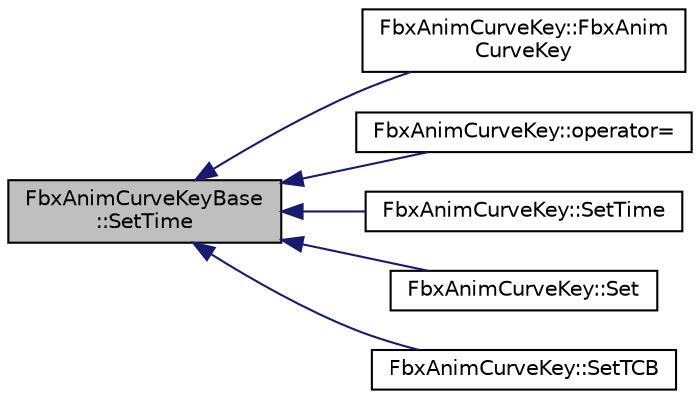 digraph "FbxAnimCurveKeyBase::SetTime"
{
  edge [fontname="Helvetica",fontsize="10",labelfontname="Helvetica",labelfontsize="10"];
  node [fontname="Helvetica",fontsize="10",shape=record];
  rankdir="LR";
  Node10 [label="FbxAnimCurveKeyBase\l::SetTime",height=0.2,width=0.4,color="black", fillcolor="grey75", style="filled", fontcolor="black"];
  Node10 -> Node11 [dir="back",color="midnightblue",fontsize="10",style="solid",fontname="Helvetica"];
  Node11 [label="FbxAnimCurveKey::FbxAnim\lCurveKey",height=0.2,width=0.4,color="black", fillcolor="white", style="filled",URL="$class_fbx_anim_curve_key.html#a5fc23a90c53bc0655161813ee4f6ae00"];
  Node10 -> Node12 [dir="back",color="midnightblue",fontsize="10",style="solid",fontname="Helvetica"];
  Node12 [label="FbxAnimCurveKey::operator=",height=0.2,width=0.4,color="black", fillcolor="white", style="filled",URL="$class_fbx_anim_curve_key.html#a13c344143cd73f6809edbbb91df08c0e"];
  Node10 -> Node13 [dir="back",color="midnightblue",fontsize="10",style="solid",fontname="Helvetica"];
  Node13 [label="FbxAnimCurveKey::SetTime",height=0.2,width=0.4,color="black", fillcolor="white", style="filled",URL="$class_fbx_anim_curve_key.html#a6ebc96b8346a345534c0eb2e1b6d9291"];
  Node10 -> Node14 [dir="back",color="midnightblue",fontsize="10",style="solid",fontname="Helvetica"];
  Node14 [label="FbxAnimCurveKey::Set",height=0.2,width=0.4,color="black", fillcolor="white", style="filled",URL="$class_fbx_anim_curve_key.html#afdab5f0d38bedc7c4715aaa6a51d4370"];
  Node10 -> Node15 [dir="back",color="midnightblue",fontsize="10",style="solid",fontname="Helvetica"];
  Node15 [label="FbxAnimCurveKey::SetTCB",height=0.2,width=0.4,color="black", fillcolor="white", style="filled",URL="$class_fbx_anim_curve_key.html#ace0cb6af3027da5a2ea28ac7e5f528be"];
}
